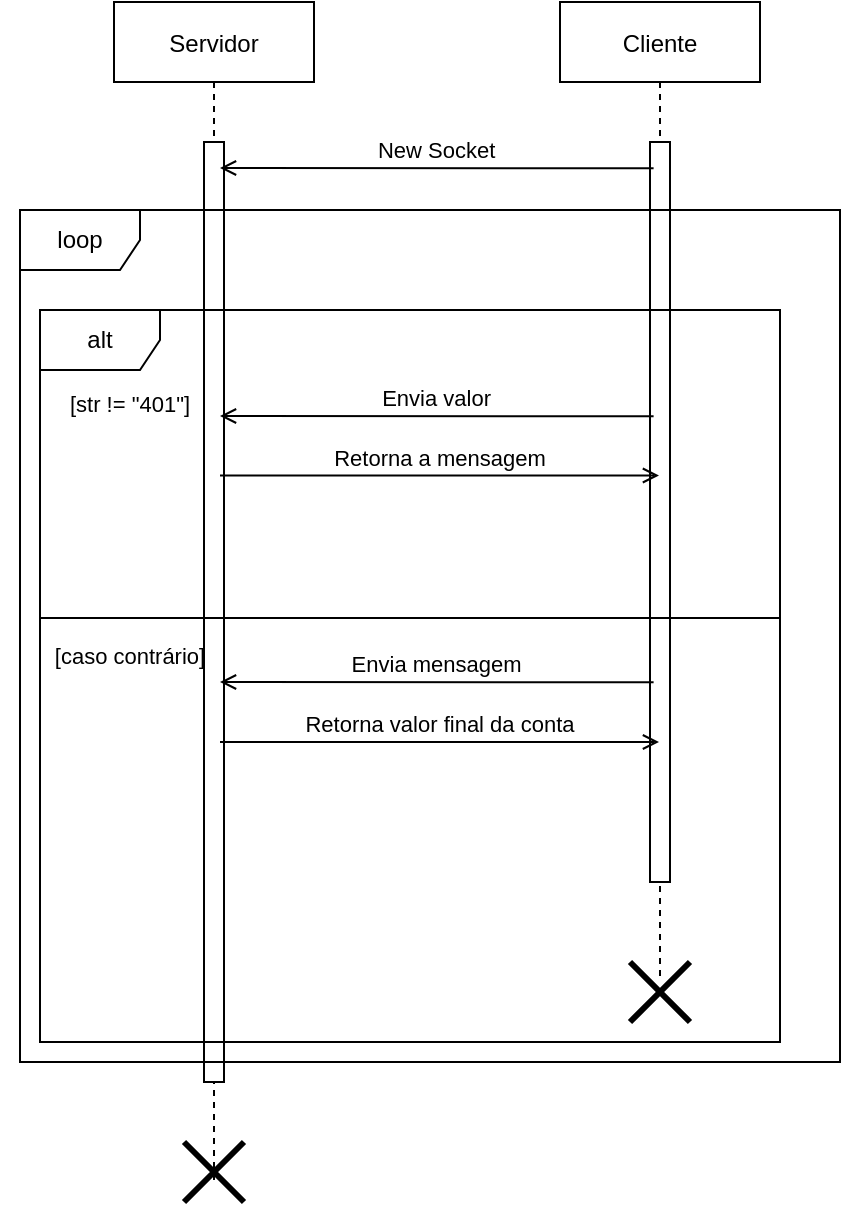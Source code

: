 <mxfile version="20.6.0"><diagram id="kgpKYQtTHZ0yAKxKKP6v" name="Page-1"><mxGraphModel dx="768" dy="445" grid="1" gridSize="10" guides="1" tooltips="1" connect="1" arrows="1" fold="1" page="1" pageScale="1" pageWidth="850" pageHeight="1100" math="0" shadow="0"><root><mxCell id="0"/><mxCell id="1" style="" parent="0"/><mxCell id="3nuBFxr9cyL0pnOWT2aG-1" value="Servidor" style="shape=umlLifeline;perimeter=lifelinePerimeter;container=1;collapsible=0;recursiveResize=0;rounded=0;shadow=0;strokeWidth=1;" parent="1" vertex="1"><mxGeometry x="77" y="10" width="100" height="590" as="geometry"/></mxCell><mxCell id="3nuBFxr9cyL0pnOWT2aG-2" value="" style="points=[];perimeter=orthogonalPerimeter;rounded=0;shadow=0;strokeWidth=1;" parent="3nuBFxr9cyL0pnOWT2aG-1" vertex="1"><mxGeometry x="45" y="70" width="10" height="470" as="geometry"/></mxCell><mxCell id="3nuBFxr9cyL0pnOWT2aG-5" value="Cliente" style="shape=umlLifeline;perimeter=lifelinePerimeter;container=1;collapsible=0;recursiveResize=0;rounded=0;shadow=0;strokeWidth=1;" parent="1" vertex="1"><mxGeometry x="300" y="10" width="100" height="490" as="geometry"/></mxCell><mxCell id="3nuBFxr9cyL0pnOWT2aG-6" value="" style="points=[];perimeter=orthogonalPerimeter;rounded=0;shadow=0;strokeWidth=1;" parent="3nuBFxr9cyL0pnOWT2aG-5" vertex="1"><mxGeometry x="45" y="70" width="10" height="370" as="geometry"/></mxCell><mxCell id="tD29uBAdzSx64IHv64mZ-9" value="New Socket" style="verticalAlign=bottom;endArrow=open;shadow=0;strokeWidth=1;endFill=0;exitX=0.18;exitY=0.037;exitDx=0;exitDy=0;exitPerimeter=0;" parent="1" edge="1"><mxGeometry relative="1" as="geometry"><mxPoint x="346.8" y="93.114" as="sourcePoint"/><mxPoint x="130" y="93" as="targetPoint"/></mxGeometry></mxCell><mxCell id="OjJ22vDgV1QTY-9k-lqF-4" value="Retorna a mensagem" style="verticalAlign=bottom;endArrow=open;shadow=0;strokeWidth=1;endFill=0;exitX=0.8;exitY=0.105;exitDx=0;exitDy=0;exitPerimeter=0;" edge="1" parent="1"><mxGeometry relative="1" as="geometry"><mxPoint x="130.0" y="246.75" as="sourcePoint"/><mxPoint x="349.5" y="246.75" as="targetPoint"/></mxGeometry></mxCell><mxCell id="OjJ22vDgV1QTY-9k-lqF-5" value="Envia valor" style="verticalAlign=bottom;endArrow=open;shadow=0;strokeWidth=1;endFill=0;exitX=0.18;exitY=0.037;exitDx=0;exitDy=0;exitPerimeter=0;" edge="1" parent="1"><mxGeometry relative="1" as="geometry"><mxPoint x="346.8" y="217.114" as="sourcePoint"/><mxPoint x="130" y="217" as="targetPoint"/></mxGeometry></mxCell><mxCell id="OjJ22vDgV1QTY-9k-lqF-6" value="" style="shape=umlDestroy;whiteSpace=wrap;html=1;strokeWidth=3;" vertex="1" parent="1"><mxGeometry x="112" y="580" width="30" height="30" as="geometry"/></mxCell><mxCell id="OjJ22vDgV1QTY-9k-lqF-13" value="Envia mensagem" style="verticalAlign=bottom;endArrow=open;shadow=0;strokeWidth=1;endFill=0;exitX=0.18;exitY=0.037;exitDx=0;exitDy=0;exitPerimeter=0;" edge="1" parent="1"><mxGeometry relative="1" as="geometry"><mxPoint x="346.8" y="350.114" as="sourcePoint"/><mxPoint x="130" y="350" as="targetPoint"/></mxGeometry></mxCell><mxCell id="OjJ22vDgV1QTY-9k-lqF-14" value="Retorna valor final da conta" style="verticalAlign=bottom;endArrow=open;shadow=0;strokeWidth=1;endFill=0;exitX=0.8;exitY=0.105;exitDx=0;exitDy=0;exitPerimeter=0;" edge="1" parent="1"><mxGeometry relative="1" as="geometry"><mxPoint x="130.0" y="380" as="sourcePoint"/><mxPoint x="349.5" y="380" as="targetPoint"/></mxGeometry></mxCell><mxCell id="tD29uBAdzSx64IHv64mZ-14" value="loop" style="" parent="0"/><mxCell id="tD29uBAdzSx64IHv64mZ-22" value="loop" style="shape=umlFrame;whiteSpace=wrap;html=1;" parent="tD29uBAdzSx64IHv64mZ-14" vertex="1"><mxGeometry x="30" y="114" width="410" height="426" as="geometry"/></mxCell><mxCell id="tD29uBAdzSx64IHv64mZ-25" value="alternativa" style="" parent="0"/><mxCell id="tD29uBAdzSx64IHv64mZ-26" value="alt" style="shape=umlFrame;whiteSpace=wrap;html=1;" parent="tD29uBAdzSx64IHv64mZ-25" vertex="1"><mxGeometry x="40" y="164" width="370" height="366" as="geometry"/></mxCell><mxCell id="tD29uBAdzSx64IHv64mZ-27" value="" style="line;strokeWidth=1;fillColor=none;align=left;verticalAlign=middle;spacingTop=-1;spacingLeft=3;spacingRight=3;rotatable=0;labelPosition=right;points=[];portConstraint=eastwest;strokeColor=inherit;" parent="tD29uBAdzSx64IHv64mZ-25" vertex="1"><mxGeometry x="40" y="191" width="370" height="254" as="geometry"/></mxCell><mxCell id="tD29uBAdzSx64IHv64mZ-28" value="&lt;font style=&quot;font-size: 11px;&quot;&gt;[str != &quot;401&quot;]&lt;/font&gt;" style="text;html=1;strokeColor=none;fillColor=none;align=center;verticalAlign=middle;whiteSpace=wrap;rounded=0;" parent="tD29uBAdzSx64IHv64mZ-25" vertex="1"><mxGeometry x="20" y="196" width="130" height="30" as="geometry"/></mxCell><mxCell id="tD29uBAdzSx64IHv64mZ-31" value="&lt;font style=&quot;font-size: 11px;&quot;&gt;[caso contrário]&lt;/font&gt;" style="text;html=1;strokeColor=none;fillColor=none;align=center;verticalAlign=middle;whiteSpace=wrap;rounded=0;" parent="tD29uBAdzSx64IHv64mZ-25" vertex="1"><mxGeometry x="20" y="322" width="130" height="30" as="geometry"/></mxCell><mxCell id="opl3IYvSxdR4LlzPSZtZ-3" value="" style="shape=umlDestroy;whiteSpace=wrap;html=1;strokeWidth=3;" parent="tD29uBAdzSx64IHv64mZ-25" vertex="1"><mxGeometry x="335" y="490" width="30" height="30" as="geometry"/></mxCell></root></mxGraphModel></diagram></mxfile>